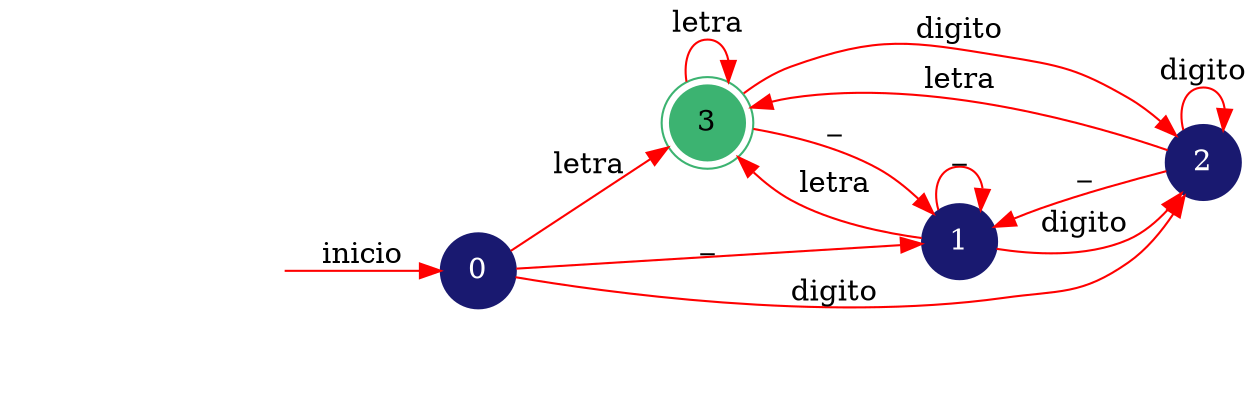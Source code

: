digraph AFD {
	rankdir=LR;
	node [shape=doublecircle, style = filled,color = mediumseagreen]; "3";
	node [shape=circle];
	node [color=midnightblue,fontcolor=white];
	edge [color=red];
	secret_node [style=invis];
	secret_node -> "0" [label="inicio"];
	"0" -> "1" [label="_"];
	"0" -> "2" [label="digito"];
	"0" -> "3" [label="letra"];
	"1" -> "1" [label="_"];
	"1" -> "2" [label="digito"];
	"1" -> "3" [label="letra"];
	"2" -> "1" [label="_"];
	"2" -> "2" [label="digito"];
	"2" -> "3" [label="letra"];
	"3" -> "1" [label="_"];
	"3" -> "2" [label="digito"];
	"3" -> "3" [label="letra"];
}